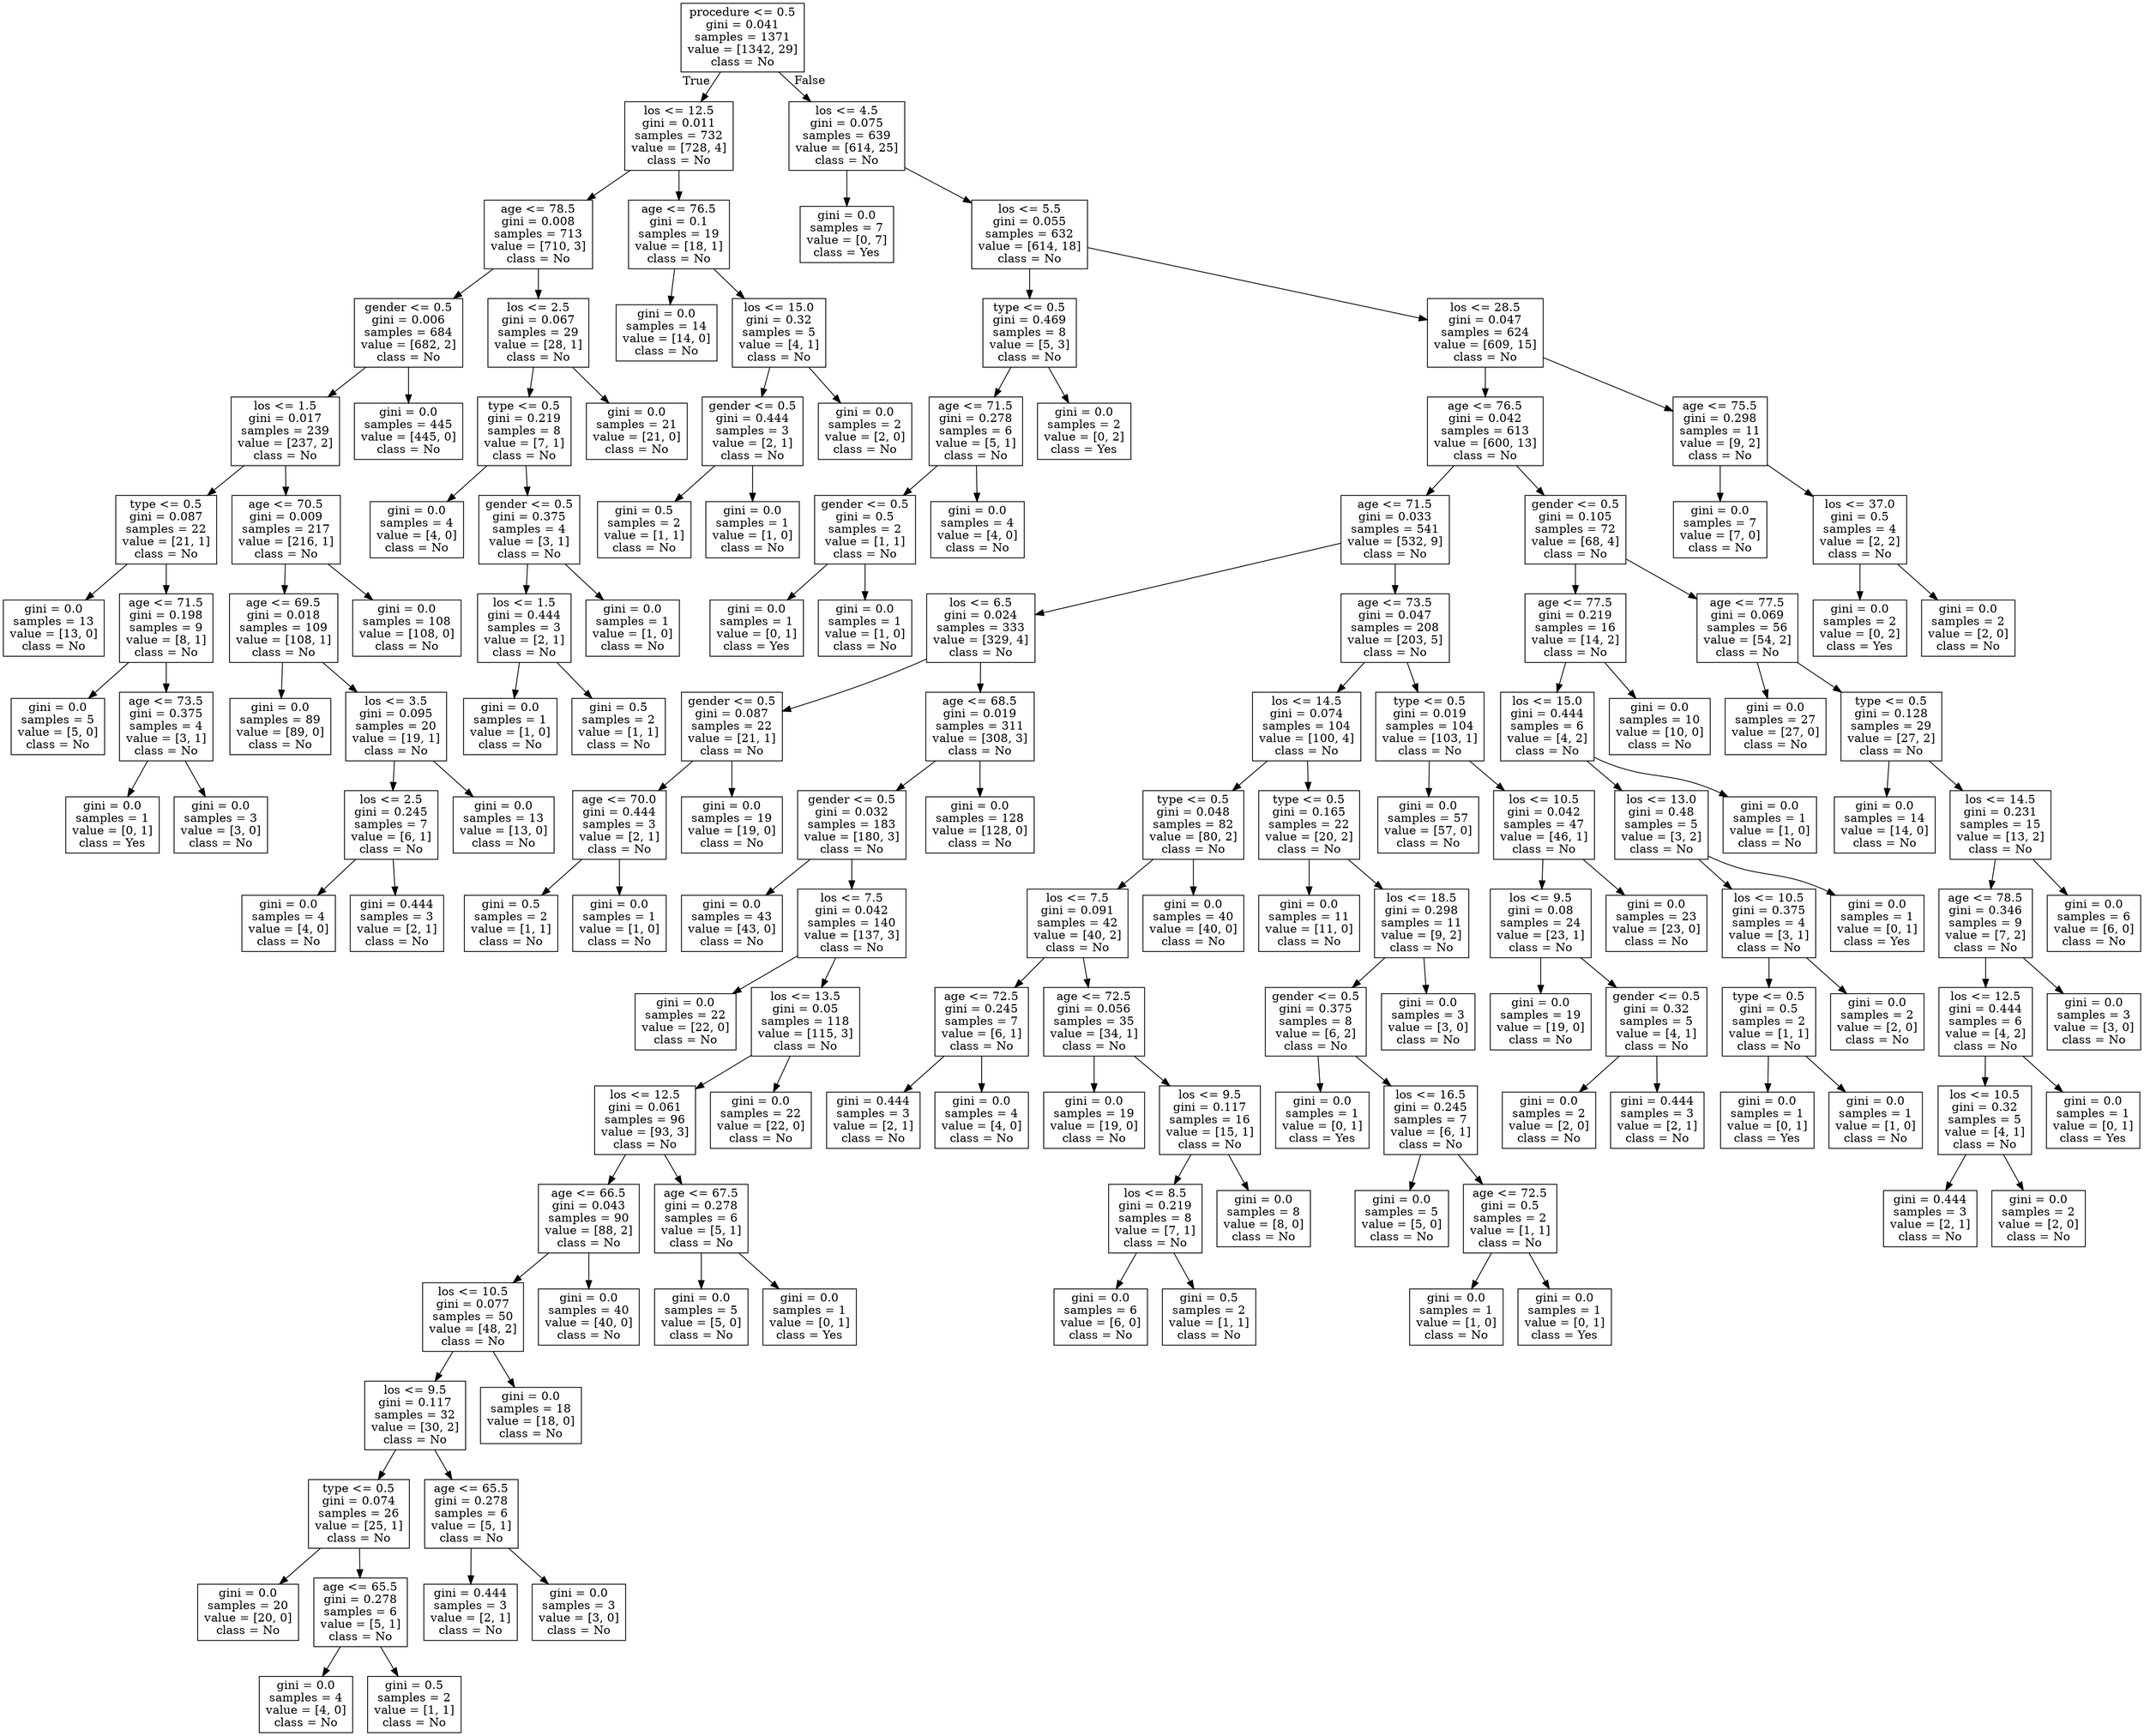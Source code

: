 digraph Tree {
node [shape=box] ;
0 [label="procedure <= 0.5\ngini = 0.041\nsamples = 1371\nvalue = [1342, 29]\nclass = No"] ;
1 [label="los <= 12.5\ngini = 0.011\nsamples = 732\nvalue = [728, 4]\nclass = No"] ;
0 -> 1 [labeldistance=2.5, labelangle=45, headlabel="True"] ;
2 [label="age <= 78.5\ngini = 0.008\nsamples = 713\nvalue = [710, 3]\nclass = No"] ;
1 -> 2 ;
3 [label="gender <= 0.5\ngini = 0.006\nsamples = 684\nvalue = [682, 2]\nclass = No"] ;
2 -> 3 ;
4 [label="los <= 1.5\ngini = 0.017\nsamples = 239\nvalue = [237, 2]\nclass = No"] ;
3 -> 4 ;
5 [label="type <= 0.5\ngini = 0.087\nsamples = 22\nvalue = [21, 1]\nclass = No"] ;
4 -> 5 ;
6 [label="gini = 0.0\nsamples = 13\nvalue = [13, 0]\nclass = No"] ;
5 -> 6 ;
7 [label="age <= 71.5\ngini = 0.198\nsamples = 9\nvalue = [8, 1]\nclass = No"] ;
5 -> 7 ;
8 [label="gini = 0.0\nsamples = 5\nvalue = [5, 0]\nclass = No"] ;
7 -> 8 ;
9 [label="age <= 73.5\ngini = 0.375\nsamples = 4\nvalue = [3, 1]\nclass = No"] ;
7 -> 9 ;
10 [label="gini = 0.0\nsamples = 1\nvalue = [0, 1]\nclass = Yes"] ;
9 -> 10 ;
11 [label="gini = 0.0\nsamples = 3\nvalue = [3, 0]\nclass = No"] ;
9 -> 11 ;
12 [label="age <= 70.5\ngini = 0.009\nsamples = 217\nvalue = [216, 1]\nclass = No"] ;
4 -> 12 ;
13 [label="age <= 69.5\ngini = 0.018\nsamples = 109\nvalue = [108, 1]\nclass = No"] ;
12 -> 13 ;
14 [label="gini = 0.0\nsamples = 89\nvalue = [89, 0]\nclass = No"] ;
13 -> 14 ;
15 [label="los <= 3.5\ngini = 0.095\nsamples = 20\nvalue = [19, 1]\nclass = No"] ;
13 -> 15 ;
16 [label="los <= 2.5\ngini = 0.245\nsamples = 7\nvalue = [6, 1]\nclass = No"] ;
15 -> 16 ;
17 [label="gini = 0.0\nsamples = 4\nvalue = [4, 0]\nclass = No"] ;
16 -> 17 ;
18 [label="gini = 0.444\nsamples = 3\nvalue = [2, 1]\nclass = No"] ;
16 -> 18 ;
19 [label="gini = 0.0\nsamples = 13\nvalue = [13, 0]\nclass = No"] ;
15 -> 19 ;
20 [label="gini = 0.0\nsamples = 108\nvalue = [108, 0]\nclass = No"] ;
12 -> 20 ;
21 [label="gini = 0.0\nsamples = 445\nvalue = [445, 0]\nclass = No"] ;
3 -> 21 ;
22 [label="los <= 2.5\ngini = 0.067\nsamples = 29\nvalue = [28, 1]\nclass = No"] ;
2 -> 22 ;
23 [label="type <= 0.5\ngini = 0.219\nsamples = 8\nvalue = [7, 1]\nclass = No"] ;
22 -> 23 ;
24 [label="gini = 0.0\nsamples = 4\nvalue = [4, 0]\nclass = No"] ;
23 -> 24 ;
25 [label="gender <= 0.5\ngini = 0.375\nsamples = 4\nvalue = [3, 1]\nclass = No"] ;
23 -> 25 ;
26 [label="los <= 1.5\ngini = 0.444\nsamples = 3\nvalue = [2, 1]\nclass = No"] ;
25 -> 26 ;
27 [label="gini = 0.0\nsamples = 1\nvalue = [1, 0]\nclass = No"] ;
26 -> 27 ;
28 [label="gini = 0.5\nsamples = 2\nvalue = [1, 1]\nclass = No"] ;
26 -> 28 ;
29 [label="gini = 0.0\nsamples = 1\nvalue = [1, 0]\nclass = No"] ;
25 -> 29 ;
30 [label="gini = 0.0\nsamples = 21\nvalue = [21, 0]\nclass = No"] ;
22 -> 30 ;
31 [label="age <= 76.5\ngini = 0.1\nsamples = 19\nvalue = [18, 1]\nclass = No"] ;
1 -> 31 ;
32 [label="gini = 0.0\nsamples = 14\nvalue = [14, 0]\nclass = No"] ;
31 -> 32 ;
33 [label="los <= 15.0\ngini = 0.32\nsamples = 5\nvalue = [4, 1]\nclass = No"] ;
31 -> 33 ;
34 [label="gender <= 0.5\ngini = 0.444\nsamples = 3\nvalue = [2, 1]\nclass = No"] ;
33 -> 34 ;
35 [label="gini = 0.5\nsamples = 2\nvalue = [1, 1]\nclass = No"] ;
34 -> 35 ;
36 [label="gini = 0.0\nsamples = 1\nvalue = [1, 0]\nclass = No"] ;
34 -> 36 ;
37 [label="gini = 0.0\nsamples = 2\nvalue = [2, 0]\nclass = No"] ;
33 -> 37 ;
38 [label="los <= 4.5\ngini = 0.075\nsamples = 639\nvalue = [614, 25]\nclass = No"] ;
0 -> 38 [labeldistance=2.5, labelangle=-45, headlabel="False"] ;
39 [label="gini = 0.0\nsamples = 7\nvalue = [0, 7]\nclass = Yes"] ;
38 -> 39 ;
40 [label="los <= 5.5\ngini = 0.055\nsamples = 632\nvalue = [614, 18]\nclass = No"] ;
38 -> 40 ;
41 [label="type <= 0.5\ngini = 0.469\nsamples = 8\nvalue = [5, 3]\nclass = No"] ;
40 -> 41 ;
42 [label="age <= 71.5\ngini = 0.278\nsamples = 6\nvalue = [5, 1]\nclass = No"] ;
41 -> 42 ;
43 [label="gender <= 0.5\ngini = 0.5\nsamples = 2\nvalue = [1, 1]\nclass = No"] ;
42 -> 43 ;
44 [label="gini = 0.0\nsamples = 1\nvalue = [0, 1]\nclass = Yes"] ;
43 -> 44 ;
45 [label="gini = 0.0\nsamples = 1\nvalue = [1, 0]\nclass = No"] ;
43 -> 45 ;
46 [label="gini = 0.0\nsamples = 4\nvalue = [4, 0]\nclass = No"] ;
42 -> 46 ;
47 [label="gini = 0.0\nsamples = 2\nvalue = [0, 2]\nclass = Yes"] ;
41 -> 47 ;
48 [label="los <= 28.5\ngini = 0.047\nsamples = 624\nvalue = [609, 15]\nclass = No"] ;
40 -> 48 ;
49 [label="age <= 76.5\ngini = 0.042\nsamples = 613\nvalue = [600, 13]\nclass = No"] ;
48 -> 49 ;
50 [label="age <= 71.5\ngini = 0.033\nsamples = 541\nvalue = [532, 9]\nclass = No"] ;
49 -> 50 ;
51 [label="los <= 6.5\ngini = 0.024\nsamples = 333\nvalue = [329, 4]\nclass = No"] ;
50 -> 51 ;
52 [label="gender <= 0.5\ngini = 0.087\nsamples = 22\nvalue = [21, 1]\nclass = No"] ;
51 -> 52 ;
53 [label="age <= 70.0\ngini = 0.444\nsamples = 3\nvalue = [2, 1]\nclass = No"] ;
52 -> 53 ;
54 [label="gini = 0.5\nsamples = 2\nvalue = [1, 1]\nclass = No"] ;
53 -> 54 ;
55 [label="gini = 0.0\nsamples = 1\nvalue = [1, 0]\nclass = No"] ;
53 -> 55 ;
56 [label="gini = 0.0\nsamples = 19\nvalue = [19, 0]\nclass = No"] ;
52 -> 56 ;
57 [label="age <= 68.5\ngini = 0.019\nsamples = 311\nvalue = [308, 3]\nclass = No"] ;
51 -> 57 ;
58 [label="gender <= 0.5\ngini = 0.032\nsamples = 183\nvalue = [180, 3]\nclass = No"] ;
57 -> 58 ;
59 [label="gini = 0.0\nsamples = 43\nvalue = [43, 0]\nclass = No"] ;
58 -> 59 ;
60 [label="los <= 7.5\ngini = 0.042\nsamples = 140\nvalue = [137, 3]\nclass = No"] ;
58 -> 60 ;
61 [label="gini = 0.0\nsamples = 22\nvalue = [22, 0]\nclass = No"] ;
60 -> 61 ;
62 [label="los <= 13.5\ngini = 0.05\nsamples = 118\nvalue = [115, 3]\nclass = No"] ;
60 -> 62 ;
63 [label="los <= 12.5\ngini = 0.061\nsamples = 96\nvalue = [93, 3]\nclass = No"] ;
62 -> 63 ;
64 [label="age <= 66.5\ngini = 0.043\nsamples = 90\nvalue = [88, 2]\nclass = No"] ;
63 -> 64 ;
65 [label="los <= 10.5\ngini = 0.077\nsamples = 50\nvalue = [48, 2]\nclass = No"] ;
64 -> 65 ;
66 [label="los <= 9.5\ngini = 0.117\nsamples = 32\nvalue = [30, 2]\nclass = No"] ;
65 -> 66 ;
67 [label="type <= 0.5\ngini = 0.074\nsamples = 26\nvalue = [25, 1]\nclass = No"] ;
66 -> 67 ;
68 [label="gini = 0.0\nsamples = 20\nvalue = [20, 0]\nclass = No"] ;
67 -> 68 ;
69 [label="age <= 65.5\ngini = 0.278\nsamples = 6\nvalue = [5, 1]\nclass = No"] ;
67 -> 69 ;
70 [label="gini = 0.0\nsamples = 4\nvalue = [4, 0]\nclass = No"] ;
69 -> 70 ;
71 [label="gini = 0.5\nsamples = 2\nvalue = [1, 1]\nclass = No"] ;
69 -> 71 ;
72 [label="age <= 65.5\ngini = 0.278\nsamples = 6\nvalue = [5, 1]\nclass = No"] ;
66 -> 72 ;
73 [label="gini = 0.444\nsamples = 3\nvalue = [2, 1]\nclass = No"] ;
72 -> 73 ;
74 [label="gini = 0.0\nsamples = 3\nvalue = [3, 0]\nclass = No"] ;
72 -> 74 ;
75 [label="gini = 0.0\nsamples = 18\nvalue = [18, 0]\nclass = No"] ;
65 -> 75 ;
76 [label="gini = 0.0\nsamples = 40\nvalue = [40, 0]\nclass = No"] ;
64 -> 76 ;
77 [label="age <= 67.5\ngini = 0.278\nsamples = 6\nvalue = [5, 1]\nclass = No"] ;
63 -> 77 ;
78 [label="gini = 0.0\nsamples = 5\nvalue = [5, 0]\nclass = No"] ;
77 -> 78 ;
79 [label="gini = 0.0\nsamples = 1\nvalue = [0, 1]\nclass = Yes"] ;
77 -> 79 ;
80 [label="gini = 0.0\nsamples = 22\nvalue = [22, 0]\nclass = No"] ;
62 -> 80 ;
81 [label="gini = 0.0\nsamples = 128\nvalue = [128, 0]\nclass = No"] ;
57 -> 81 ;
82 [label="age <= 73.5\ngini = 0.047\nsamples = 208\nvalue = [203, 5]\nclass = No"] ;
50 -> 82 ;
83 [label="los <= 14.5\ngini = 0.074\nsamples = 104\nvalue = [100, 4]\nclass = No"] ;
82 -> 83 ;
84 [label="type <= 0.5\ngini = 0.048\nsamples = 82\nvalue = [80, 2]\nclass = No"] ;
83 -> 84 ;
85 [label="los <= 7.5\ngini = 0.091\nsamples = 42\nvalue = [40, 2]\nclass = No"] ;
84 -> 85 ;
86 [label="age <= 72.5\ngini = 0.245\nsamples = 7\nvalue = [6, 1]\nclass = No"] ;
85 -> 86 ;
87 [label="gini = 0.444\nsamples = 3\nvalue = [2, 1]\nclass = No"] ;
86 -> 87 ;
88 [label="gini = 0.0\nsamples = 4\nvalue = [4, 0]\nclass = No"] ;
86 -> 88 ;
89 [label="age <= 72.5\ngini = 0.056\nsamples = 35\nvalue = [34, 1]\nclass = No"] ;
85 -> 89 ;
90 [label="gini = 0.0\nsamples = 19\nvalue = [19, 0]\nclass = No"] ;
89 -> 90 ;
91 [label="los <= 9.5\ngini = 0.117\nsamples = 16\nvalue = [15, 1]\nclass = No"] ;
89 -> 91 ;
92 [label="los <= 8.5\ngini = 0.219\nsamples = 8\nvalue = [7, 1]\nclass = No"] ;
91 -> 92 ;
93 [label="gini = 0.0\nsamples = 6\nvalue = [6, 0]\nclass = No"] ;
92 -> 93 ;
94 [label="gini = 0.5\nsamples = 2\nvalue = [1, 1]\nclass = No"] ;
92 -> 94 ;
95 [label="gini = 0.0\nsamples = 8\nvalue = [8, 0]\nclass = No"] ;
91 -> 95 ;
96 [label="gini = 0.0\nsamples = 40\nvalue = [40, 0]\nclass = No"] ;
84 -> 96 ;
97 [label="type <= 0.5\ngini = 0.165\nsamples = 22\nvalue = [20, 2]\nclass = No"] ;
83 -> 97 ;
98 [label="gini = 0.0\nsamples = 11\nvalue = [11, 0]\nclass = No"] ;
97 -> 98 ;
99 [label="los <= 18.5\ngini = 0.298\nsamples = 11\nvalue = [9, 2]\nclass = No"] ;
97 -> 99 ;
100 [label="gender <= 0.5\ngini = 0.375\nsamples = 8\nvalue = [6, 2]\nclass = No"] ;
99 -> 100 ;
101 [label="gini = 0.0\nsamples = 1\nvalue = [0, 1]\nclass = Yes"] ;
100 -> 101 ;
102 [label="los <= 16.5\ngini = 0.245\nsamples = 7\nvalue = [6, 1]\nclass = No"] ;
100 -> 102 ;
103 [label="gini = 0.0\nsamples = 5\nvalue = [5, 0]\nclass = No"] ;
102 -> 103 ;
104 [label="age <= 72.5\ngini = 0.5\nsamples = 2\nvalue = [1, 1]\nclass = No"] ;
102 -> 104 ;
105 [label="gini = 0.0\nsamples = 1\nvalue = [1, 0]\nclass = No"] ;
104 -> 105 ;
106 [label="gini = 0.0\nsamples = 1\nvalue = [0, 1]\nclass = Yes"] ;
104 -> 106 ;
107 [label="gini = 0.0\nsamples = 3\nvalue = [3, 0]\nclass = No"] ;
99 -> 107 ;
108 [label="type <= 0.5\ngini = 0.019\nsamples = 104\nvalue = [103, 1]\nclass = No"] ;
82 -> 108 ;
109 [label="gini = 0.0\nsamples = 57\nvalue = [57, 0]\nclass = No"] ;
108 -> 109 ;
110 [label="los <= 10.5\ngini = 0.042\nsamples = 47\nvalue = [46, 1]\nclass = No"] ;
108 -> 110 ;
111 [label="los <= 9.5\ngini = 0.08\nsamples = 24\nvalue = [23, 1]\nclass = No"] ;
110 -> 111 ;
112 [label="gini = 0.0\nsamples = 19\nvalue = [19, 0]\nclass = No"] ;
111 -> 112 ;
113 [label="gender <= 0.5\ngini = 0.32\nsamples = 5\nvalue = [4, 1]\nclass = No"] ;
111 -> 113 ;
114 [label="gini = 0.0\nsamples = 2\nvalue = [2, 0]\nclass = No"] ;
113 -> 114 ;
115 [label="gini = 0.444\nsamples = 3\nvalue = [2, 1]\nclass = No"] ;
113 -> 115 ;
116 [label="gini = 0.0\nsamples = 23\nvalue = [23, 0]\nclass = No"] ;
110 -> 116 ;
117 [label="gender <= 0.5\ngini = 0.105\nsamples = 72\nvalue = [68, 4]\nclass = No"] ;
49 -> 117 ;
118 [label="age <= 77.5\ngini = 0.219\nsamples = 16\nvalue = [14, 2]\nclass = No"] ;
117 -> 118 ;
119 [label="los <= 15.0\ngini = 0.444\nsamples = 6\nvalue = [4, 2]\nclass = No"] ;
118 -> 119 ;
120 [label="los <= 13.0\ngini = 0.48\nsamples = 5\nvalue = [3, 2]\nclass = No"] ;
119 -> 120 ;
121 [label="los <= 10.5\ngini = 0.375\nsamples = 4\nvalue = [3, 1]\nclass = No"] ;
120 -> 121 ;
122 [label="type <= 0.5\ngini = 0.5\nsamples = 2\nvalue = [1, 1]\nclass = No"] ;
121 -> 122 ;
123 [label="gini = 0.0\nsamples = 1\nvalue = [0, 1]\nclass = Yes"] ;
122 -> 123 ;
124 [label="gini = 0.0\nsamples = 1\nvalue = [1, 0]\nclass = No"] ;
122 -> 124 ;
125 [label="gini = 0.0\nsamples = 2\nvalue = [2, 0]\nclass = No"] ;
121 -> 125 ;
126 [label="gini = 0.0\nsamples = 1\nvalue = [0, 1]\nclass = Yes"] ;
120 -> 126 ;
127 [label="gini = 0.0\nsamples = 1\nvalue = [1, 0]\nclass = No"] ;
119 -> 127 ;
128 [label="gini = 0.0\nsamples = 10\nvalue = [10, 0]\nclass = No"] ;
118 -> 128 ;
129 [label="age <= 77.5\ngini = 0.069\nsamples = 56\nvalue = [54, 2]\nclass = No"] ;
117 -> 129 ;
130 [label="gini = 0.0\nsamples = 27\nvalue = [27, 0]\nclass = No"] ;
129 -> 130 ;
131 [label="type <= 0.5\ngini = 0.128\nsamples = 29\nvalue = [27, 2]\nclass = No"] ;
129 -> 131 ;
132 [label="gini = 0.0\nsamples = 14\nvalue = [14, 0]\nclass = No"] ;
131 -> 132 ;
133 [label="los <= 14.5\ngini = 0.231\nsamples = 15\nvalue = [13, 2]\nclass = No"] ;
131 -> 133 ;
134 [label="age <= 78.5\ngini = 0.346\nsamples = 9\nvalue = [7, 2]\nclass = No"] ;
133 -> 134 ;
135 [label="los <= 12.5\ngini = 0.444\nsamples = 6\nvalue = [4, 2]\nclass = No"] ;
134 -> 135 ;
136 [label="los <= 10.5\ngini = 0.32\nsamples = 5\nvalue = [4, 1]\nclass = No"] ;
135 -> 136 ;
137 [label="gini = 0.444\nsamples = 3\nvalue = [2, 1]\nclass = No"] ;
136 -> 137 ;
138 [label="gini = 0.0\nsamples = 2\nvalue = [2, 0]\nclass = No"] ;
136 -> 138 ;
139 [label="gini = 0.0\nsamples = 1\nvalue = [0, 1]\nclass = Yes"] ;
135 -> 139 ;
140 [label="gini = 0.0\nsamples = 3\nvalue = [3, 0]\nclass = No"] ;
134 -> 140 ;
141 [label="gini = 0.0\nsamples = 6\nvalue = [6, 0]\nclass = No"] ;
133 -> 141 ;
142 [label="age <= 75.5\ngini = 0.298\nsamples = 11\nvalue = [9, 2]\nclass = No"] ;
48 -> 142 ;
143 [label="gini = 0.0\nsamples = 7\nvalue = [7, 0]\nclass = No"] ;
142 -> 143 ;
144 [label="los <= 37.0\ngini = 0.5\nsamples = 4\nvalue = [2, 2]\nclass = No"] ;
142 -> 144 ;
145 [label="gini = 0.0\nsamples = 2\nvalue = [0, 2]\nclass = Yes"] ;
144 -> 145 ;
146 [label="gini = 0.0\nsamples = 2\nvalue = [2, 0]\nclass = No"] ;
144 -> 146 ;
}